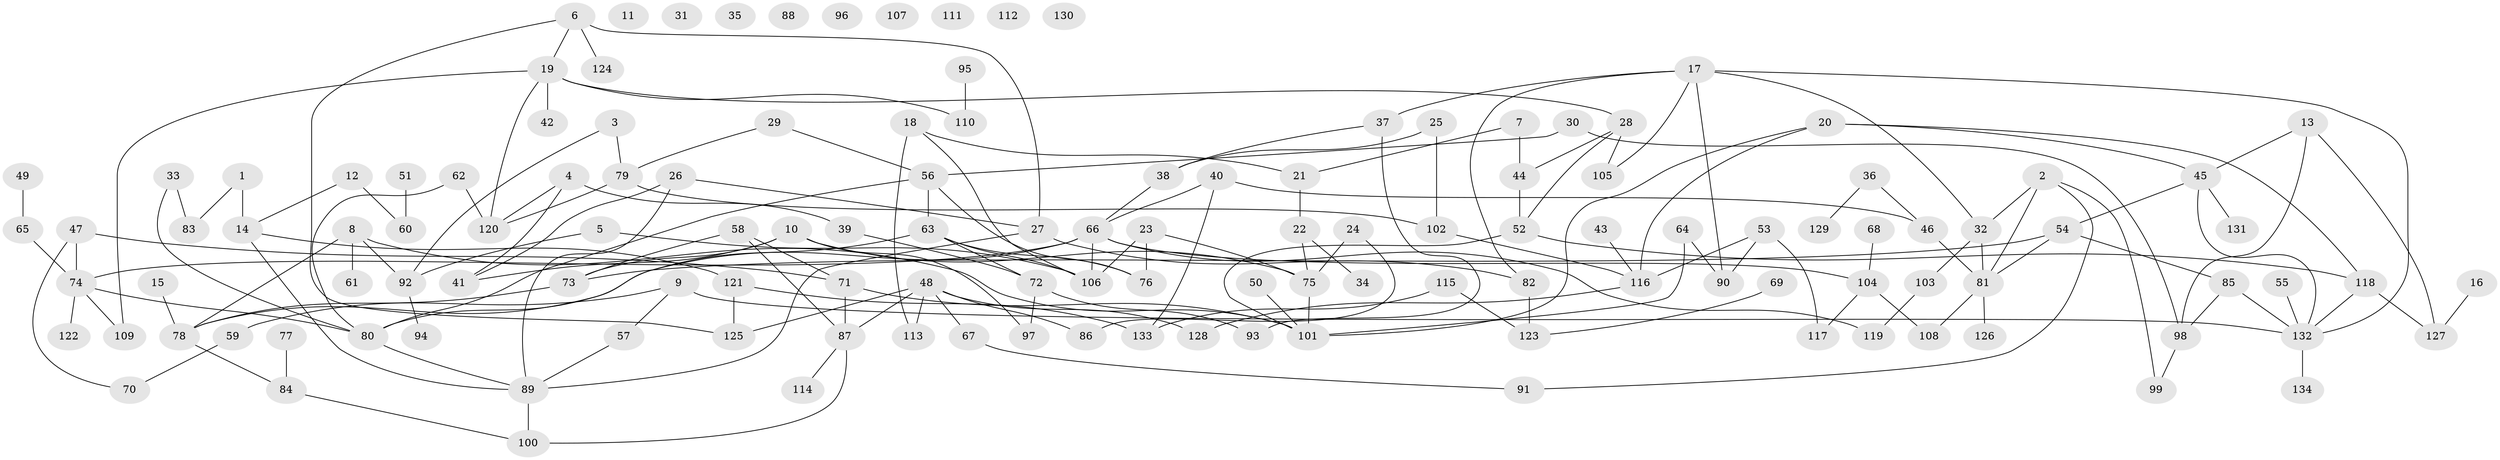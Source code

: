 // Generated by graph-tools (version 1.1) at 2025/38/03/09/25 04:38:51]
// undirected, 134 vertices, 182 edges
graph export_dot {
graph [start="1"]
  node [color=gray90,style=filled];
  1;
  2;
  3;
  4;
  5;
  6;
  7;
  8;
  9;
  10;
  11;
  12;
  13;
  14;
  15;
  16;
  17;
  18;
  19;
  20;
  21;
  22;
  23;
  24;
  25;
  26;
  27;
  28;
  29;
  30;
  31;
  32;
  33;
  34;
  35;
  36;
  37;
  38;
  39;
  40;
  41;
  42;
  43;
  44;
  45;
  46;
  47;
  48;
  49;
  50;
  51;
  52;
  53;
  54;
  55;
  56;
  57;
  58;
  59;
  60;
  61;
  62;
  63;
  64;
  65;
  66;
  67;
  68;
  69;
  70;
  71;
  72;
  73;
  74;
  75;
  76;
  77;
  78;
  79;
  80;
  81;
  82;
  83;
  84;
  85;
  86;
  87;
  88;
  89;
  90;
  91;
  92;
  93;
  94;
  95;
  96;
  97;
  98;
  99;
  100;
  101;
  102;
  103;
  104;
  105;
  106;
  107;
  108;
  109;
  110;
  111;
  112;
  113;
  114;
  115;
  116;
  117;
  118;
  119;
  120;
  121;
  122;
  123;
  124;
  125;
  126;
  127;
  128;
  129;
  130;
  131;
  132;
  133;
  134;
  1 -- 14;
  1 -- 83;
  2 -- 32;
  2 -- 81;
  2 -- 91;
  2 -- 99;
  3 -- 79;
  3 -- 92;
  4 -- 39;
  4 -- 41;
  4 -- 120;
  5 -- 92;
  5 -- 106;
  6 -- 19;
  6 -- 27;
  6 -- 124;
  6 -- 125;
  7 -- 21;
  7 -- 44;
  8 -- 61;
  8 -- 78;
  8 -- 92;
  8 -- 101;
  9 -- 57;
  9 -- 59;
  9 -- 132;
  10 -- 41;
  10 -- 73;
  10 -- 75;
  10 -- 97;
  12 -- 14;
  12 -- 60;
  13 -- 45;
  13 -- 98;
  13 -- 127;
  14 -- 89;
  14 -- 121;
  15 -- 78;
  16 -- 127;
  17 -- 32;
  17 -- 37;
  17 -- 82;
  17 -- 90;
  17 -- 105;
  17 -- 132;
  18 -- 21;
  18 -- 106;
  18 -- 113;
  19 -- 28;
  19 -- 42;
  19 -- 109;
  19 -- 110;
  19 -- 120;
  20 -- 45;
  20 -- 101;
  20 -- 116;
  20 -- 118;
  21 -- 22;
  22 -- 34;
  22 -- 75;
  23 -- 75;
  23 -- 76;
  23 -- 106;
  24 -- 75;
  24 -- 86;
  25 -- 38;
  25 -- 102;
  26 -- 27;
  26 -- 41;
  26 -- 89;
  27 -- 82;
  27 -- 89;
  28 -- 44;
  28 -- 52;
  28 -- 105;
  29 -- 56;
  29 -- 79;
  30 -- 56;
  30 -- 98;
  32 -- 81;
  32 -- 103;
  33 -- 80;
  33 -- 83;
  36 -- 46;
  36 -- 129;
  37 -- 38;
  37 -- 93;
  38 -- 66;
  39 -- 72;
  40 -- 46;
  40 -- 66;
  40 -- 133;
  43 -- 116;
  44 -- 52;
  45 -- 54;
  45 -- 131;
  45 -- 132;
  46 -- 81;
  47 -- 70;
  47 -- 71;
  47 -- 74;
  48 -- 67;
  48 -- 86;
  48 -- 87;
  48 -- 113;
  48 -- 125;
  48 -- 128;
  49 -- 65;
  50 -- 101;
  51 -- 60;
  52 -- 101;
  52 -- 118;
  53 -- 90;
  53 -- 116;
  53 -- 117;
  54 -- 73;
  54 -- 81;
  54 -- 85;
  55 -- 132;
  56 -- 63;
  56 -- 76;
  56 -- 80;
  57 -- 89;
  58 -- 71;
  58 -- 73;
  58 -- 87;
  59 -- 70;
  62 -- 80;
  62 -- 120;
  63 -- 72;
  63 -- 76;
  63 -- 80;
  63 -- 106;
  64 -- 90;
  64 -- 101;
  65 -- 74;
  66 -- 74;
  66 -- 78;
  66 -- 104;
  66 -- 106;
  66 -- 119;
  67 -- 91;
  68 -- 104;
  69 -- 123;
  71 -- 87;
  71 -- 101;
  72 -- 93;
  72 -- 97;
  73 -- 78;
  74 -- 80;
  74 -- 109;
  74 -- 122;
  75 -- 101;
  77 -- 84;
  78 -- 84;
  79 -- 102;
  79 -- 120;
  80 -- 89;
  81 -- 108;
  81 -- 126;
  82 -- 123;
  84 -- 100;
  85 -- 98;
  85 -- 132;
  87 -- 100;
  87 -- 114;
  89 -- 100;
  92 -- 94;
  95 -- 110;
  98 -- 99;
  102 -- 116;
  103 -- 119;
  104 -- 108;
  104 -- 117;
  115 -- 123;
  115 -- 133;
  116 -- 128;
  118 -- 127;
  118 -- 132;
  121 -- 125;
  121 -- 133;
  132 -- 134;
}
